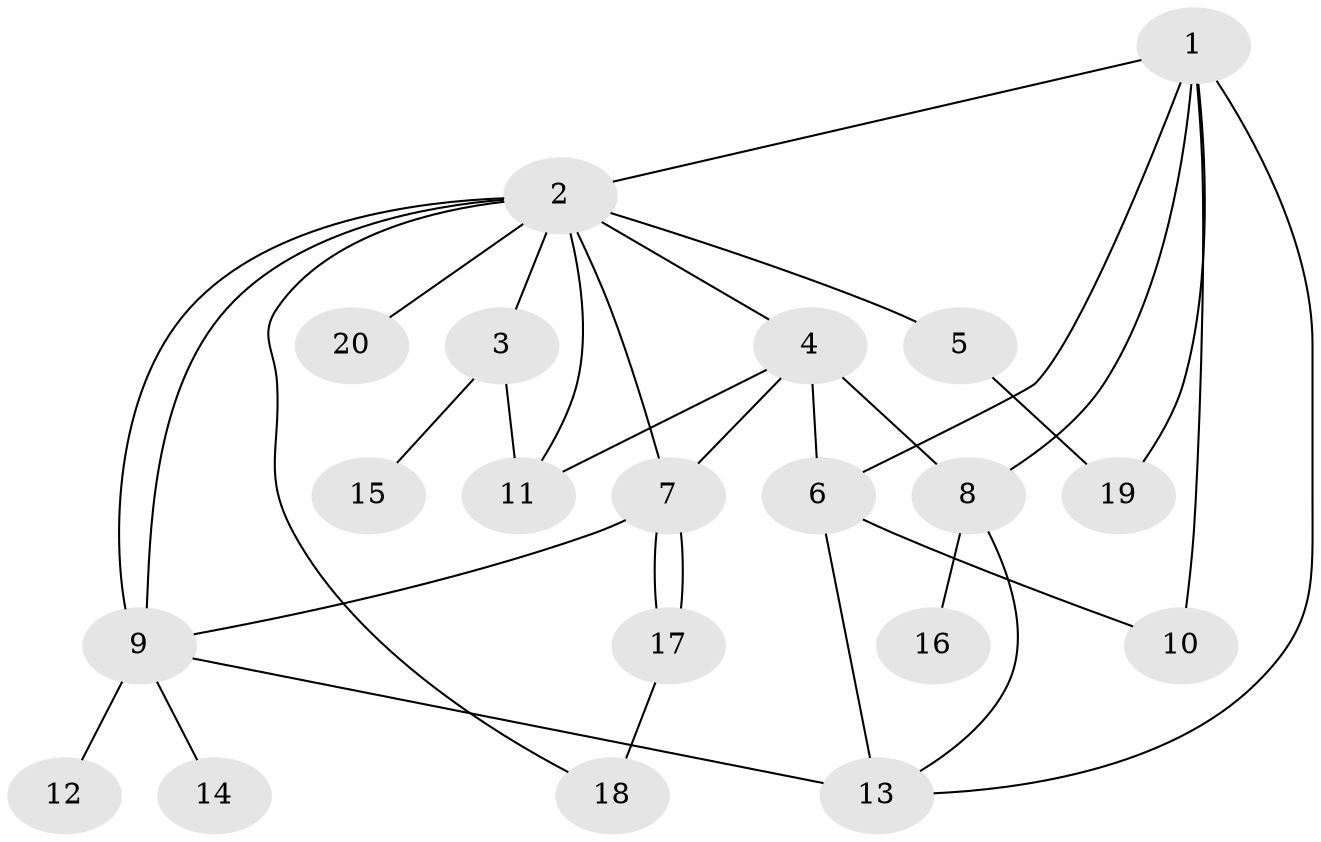 // Generated by graph-tools (version 1.1) at 2025/46/02/15/25 05:46:28]
// undirected, 20 vertices, 33 edges
graph export_dot {
graph [start="1"]
  node [color=gray90,style=filled];
  1;
  2;
  3;
  4;
  5;
  6;
  7;
  8;
  9;
  10;
  11;
  12;
  13;
  14;
  15;
  16;
  17;
  18;
  19;
  20;
  1 -- 2;
  1 -- 6;
  1 -- 8;
  1 -- 10;
  1 -- 13;
  1 -- 19;
  2 -- 3;
  2 -- 4;
  2 -- 5;
  2 -- 7;
  2 -- 9;
  2 -- 9;
  2 -- 11;
  2 -- 18;
  2 -- 20;
  3 -- 11;
  3 -- 15;
  4 -- 6;
  4 -- 7;
  4 -- 8;
  4 -- 11;
  5 -- 19;
  6 -- 10;
  6 -- 13;
  7 -- 9;
  7 -- 17;
  7 -- 17;
  8 -- 13;
  8 -- 16;
  9 -- 12;
  9 -- 13;
  9 -- 14;
  17 -- 18;
}
